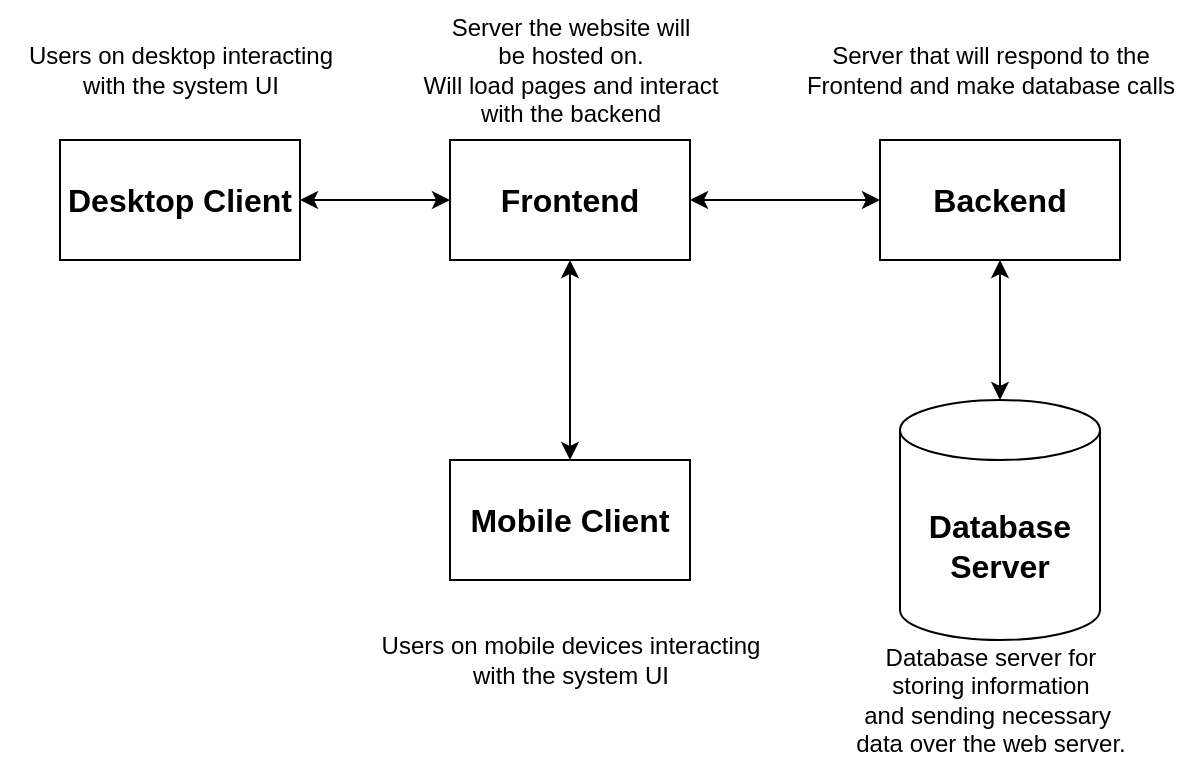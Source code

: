 <mxfile version="24.8.6">
  <diagram name="Page-1" id="qO7jV__PaO-5MtRfGxtY">
    <mxGraphModel dx="1466" dy="989" grid="1" gridSize="10" guides="1" tooltips="1" connect="1" arrows="1" fold="1" page="1" pageScale="1" pageWidth="1100" pageHeight="850" math="0" shadow="0">
      <root>
        <mxCell id="0" />
        <mxCell id="1" parent="0" />
        <mxCell id="k67DTi2gIu2Nwr46RiH4-1" value="Desktop Client" style="rounded=0;whiteSpace=wrap;html=1;fontStyle=1;fontSize=16;" parent="1" vertex="1">
          <mxGeometry x="165" y="310" width="120" height="60" as="geometry" />
        </mxCell>
        <mxCell id="k67DTi2gIu2Nwr46RiH4-2" value="Frontend" style="rounded=0;whiteSpace=wrap;html=1;fontStyle=1;fontSize=16;" parent="1" vertex="1">
          <mxGeometry x="360" y="310" width="120" height="60" as="geometry" />
        </mxCell>
        <mxCell id="k67DTi2gIu2Nwr46RiH4-4" value="Database&lt;div style=&quot;font-size: 16px;&quot;&gt;Server&lt;/div&gt;" style="shape=cylinder3;whiteSpace=wrap;html=1;boundedLbl=1;backgroundOutline=1;size=15;fontStyle=1;fontSize=16;" parent="1" vertex="1">
          <mxGeometry x="585" y="440" width="100" height="120" as="geometry" />
        </mxCell>
        <mxCell id="k67DTi2gIu2Nwr46RiH4-5" value="Mobile Client" style="rounded=0;whiteSpace=wrap;html=1;fontStyle=1;fontSize=16;" parent="1" vertex="1">
          <mxGeometry x="360" y="470" width="120" height="60" as="geometry" />
        </mxCell>
        <mxCell id="k67DTi2gIu2Nwr46RiH4-7" value="" style="endArrow=classic;startArrow=classic;html=1;rounded=0;exitX=1;exitY=0.5;exitDx=0;exitDy=0;entryX=0;entryY=0.5;entryDx=0;entryDy=0;fontSize=12;" parent="1" source="k67DTi2gIu2Nwr46RiH4-1" target="k67DTi2gIu2Nwr46RiH4-2" edge="1">
          <mxGeometry width="50" height="50" relative="1" as="geometry">
            <mxPoint x="530" y="460" as="sourcePoint" />
            <mxPoint x="580" y="410" as="targetPoint" />
          </mxGeometry>
        </mxCell>
        <mxCell id="k67DTi2gIu2Nwr46RiH4-8" value="" style="endArrow=classic;startArrow=classic;html=1;rounded=0;exitX=0.5;exitY=1;exitDx=0;exitDy=0;entryX=0.5;entryY=0;entryDx=0;entryDy=0;entryPerimeter=0;fontSize=12;" parent="1" source="EtBgoSmanaX7soMJlDYO-1" target="k67DTi2gIu2Nwr46RiH4-4" edge="1">
          <mxGeometry width="50" height="50" relative="1" as="geometry">
            <mxPoint x="676" y="340" as="sourcePoint" />
            <mxPoint x="790.02" y="347.04" as="targetPoint" />
          </mxGeometry>
        </mxCell>
        <mxCell id="k67DTi2gIu2Nwr46RiH4-9" value="" style="endArrow=classic;startArrow=classic;html=1;rounded=0;entryX=0.5;entryY=1;entryDx=0;entryDy=0;exitX=0.5;exitY=0;exitDx=0;exitDy=0;fontSize=12;" parent="1" source="k67DTi2gIu2Nwr46RiH4-5" target="k67DTi2gIu2Nwr46RiH4-2" edge="1">
          <mxGeometry width="50" height="50" relative="1" as="geometry">
            <mxPoint x="320" y="480" as="sourcePoint" />
            <mxPoint x="370" y="430" as="targetPoint" />
          </mxGeometry>
        </mxCell>
        <mxCell id="k67DTi2gIu2Nwr46RiH4-10" value="Users on desktop interacting&lt;div&gt;with the system UI&lt;/div&gt;" style="text;html=1;align=center;verticalAlign=middle;resizable=0;points=[];autosize=1;strokeColor=none;fillColor=none;" parent="1" vertex="1">
          <mxGeometry x="135" y="255" width="180" height="40" as="geometry" />
        </mxCell>
        <mxCell id="k67DTi2gIu2Nwr46RiH4-11" value="Server the website will&lt;div style=&quot;font-size: 12px;&quot;&gt;be hosted on.&lt;/div&gt;&lt;div style=&quot;font-size: 12px;&quot;&gt;Will load pages and interact&lt;/div&gt;&lt;div style=&quot;font-size: 12px;&quot;&gt;with the backend&lt;/div&gt;" style="text;html=1;align=center;verticalAlign=middle;resizable=0;points=[];autosize=1;strokeColor=none;fillColor=none;fontSize=12;" parent="1" vertex="1">
          <mxGeometry x="335" y="240" width="170" height="70" as="geometry" />
        </mxCell>
        <mxCell id="k67DTi2gIu2Nwr46RiH4-12" value="Users on mobile devices interacting&lt;div style=&quot;font-size: 12px;&quot;&gt;with the system UI&lt;/div&gt;" style="text;html=1;align=center;verticalAlign=middle;resizable=0;points=[];autosize=1;strokeColor=none;fillColor=none;fontSize=12;" parent="1" vertex="1">
          <mxGeometry x="315" y="550" width="210" height="40" as="geometry" />
        </mxCell>
        <mxCell id="k67DTi2gIu2Nwr46RiH4-13" value="Database server for&lt;div&gt;storing information&lt;div style=&quot;font-size: 12px;&quot;&gt;and sending necessary&amp;nbsp;&lt;/div&gt;&lt;div style=&quot;font-size: 12px;&quot;&gt;data over the web server.&lt;/div&gt;&lt;/div&gt;" style="text;html=1;align=center;verticalAlign=middle;resizable=0;points=[];autosize=1;strokeColor=none;fillColor=none;fontSize=12;" parent="1" vertex="1">
          <mxGeometry x="550" y="555" width="160" height="70" as="geometry" />
        </mxCell>
        <mxCell id="EtBgoSmanaX7soMJlDYO-2" value="" style="endArrow=classic;startArrow=classic;html=1;rounded=0;exitX=1;exitY=0.5;exitDx=0;exitDy=0;entryX=0;entryY=0.5;entryDx=0;entryDy=0;fontSize=12;" parent="1" source="k67DTi2gIu2Nwr46RiH4-2" target="EtBgoSmanaX7soMJlDYO-1" edge="1">
          <mxGeometry width="50" height="50" relative="1" as="geometry">
            <mxPoint x="480" y="340" as="sourcePoint" />
            <mxPoint x="610" y="340" as="targetPoint" />
          </mxGeometry>
        </mxCell>
        <mxCell id="EtBgoSmanaX7soMJlDYO-1" value="Backend" style="rounded=0;whiteSpace=wrap;html=1;fontStyle=1;fontSize=16;" parent="1" vertex="1">
          <mxGeometry x="575" y="310" width="120" height="60" as="geometry" />
        </mxCell>
        <mxCell id="EtBgoSmanaX7soMJlDYO-5" value="Server that will respond to the&lt;div style=&quot;font-size: 12px;&quot;&gt;Frontend and make database calls&lt;/div&gt;" style="text;html=1;align=center;verticalAlign=middle;resizable=0;points=[];autosize=1;strokeColor=none;fillColor=none;fontSize=12;" parent="1" vertex="1">
          <mxGeometry x="525" y="255" width="210" height="40" as="geometry" />
        </mxCell>
      </root>
    </mxGraphModel>
  </diagram>
</mxfile>
